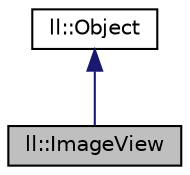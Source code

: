 digraph "ll::ImageView"
{
 // LATEX_PDF_SIZE
  edge [fontname="Helvetica",fontsize="10",labelfontname="Helvetica",labelfontsize="10"];
  node [fontname="Helvetica",fontsize="10",shape=record];
  Node1 [label="ll::ImageView",height=0.2,width=0.4,color="black", fillcolor="grey75", style="filled", fontcolor="black",tooltip="Represents portions of a ll::Image to be sent as parameter to a GLSL shader."];
  Node2 -> Node1 [dir="back",color="midnightblue",fontsize="10",style="solid",fontname="Helvetica"];
  Node2 [label="ll::Object",height=0.2,width=0.4,color="black", fillcolor="white", style="filled",URL="$d8/d72/classll_1_1Object.html",tooltip="Base class for all types that can be used in computer shaders."];
}
